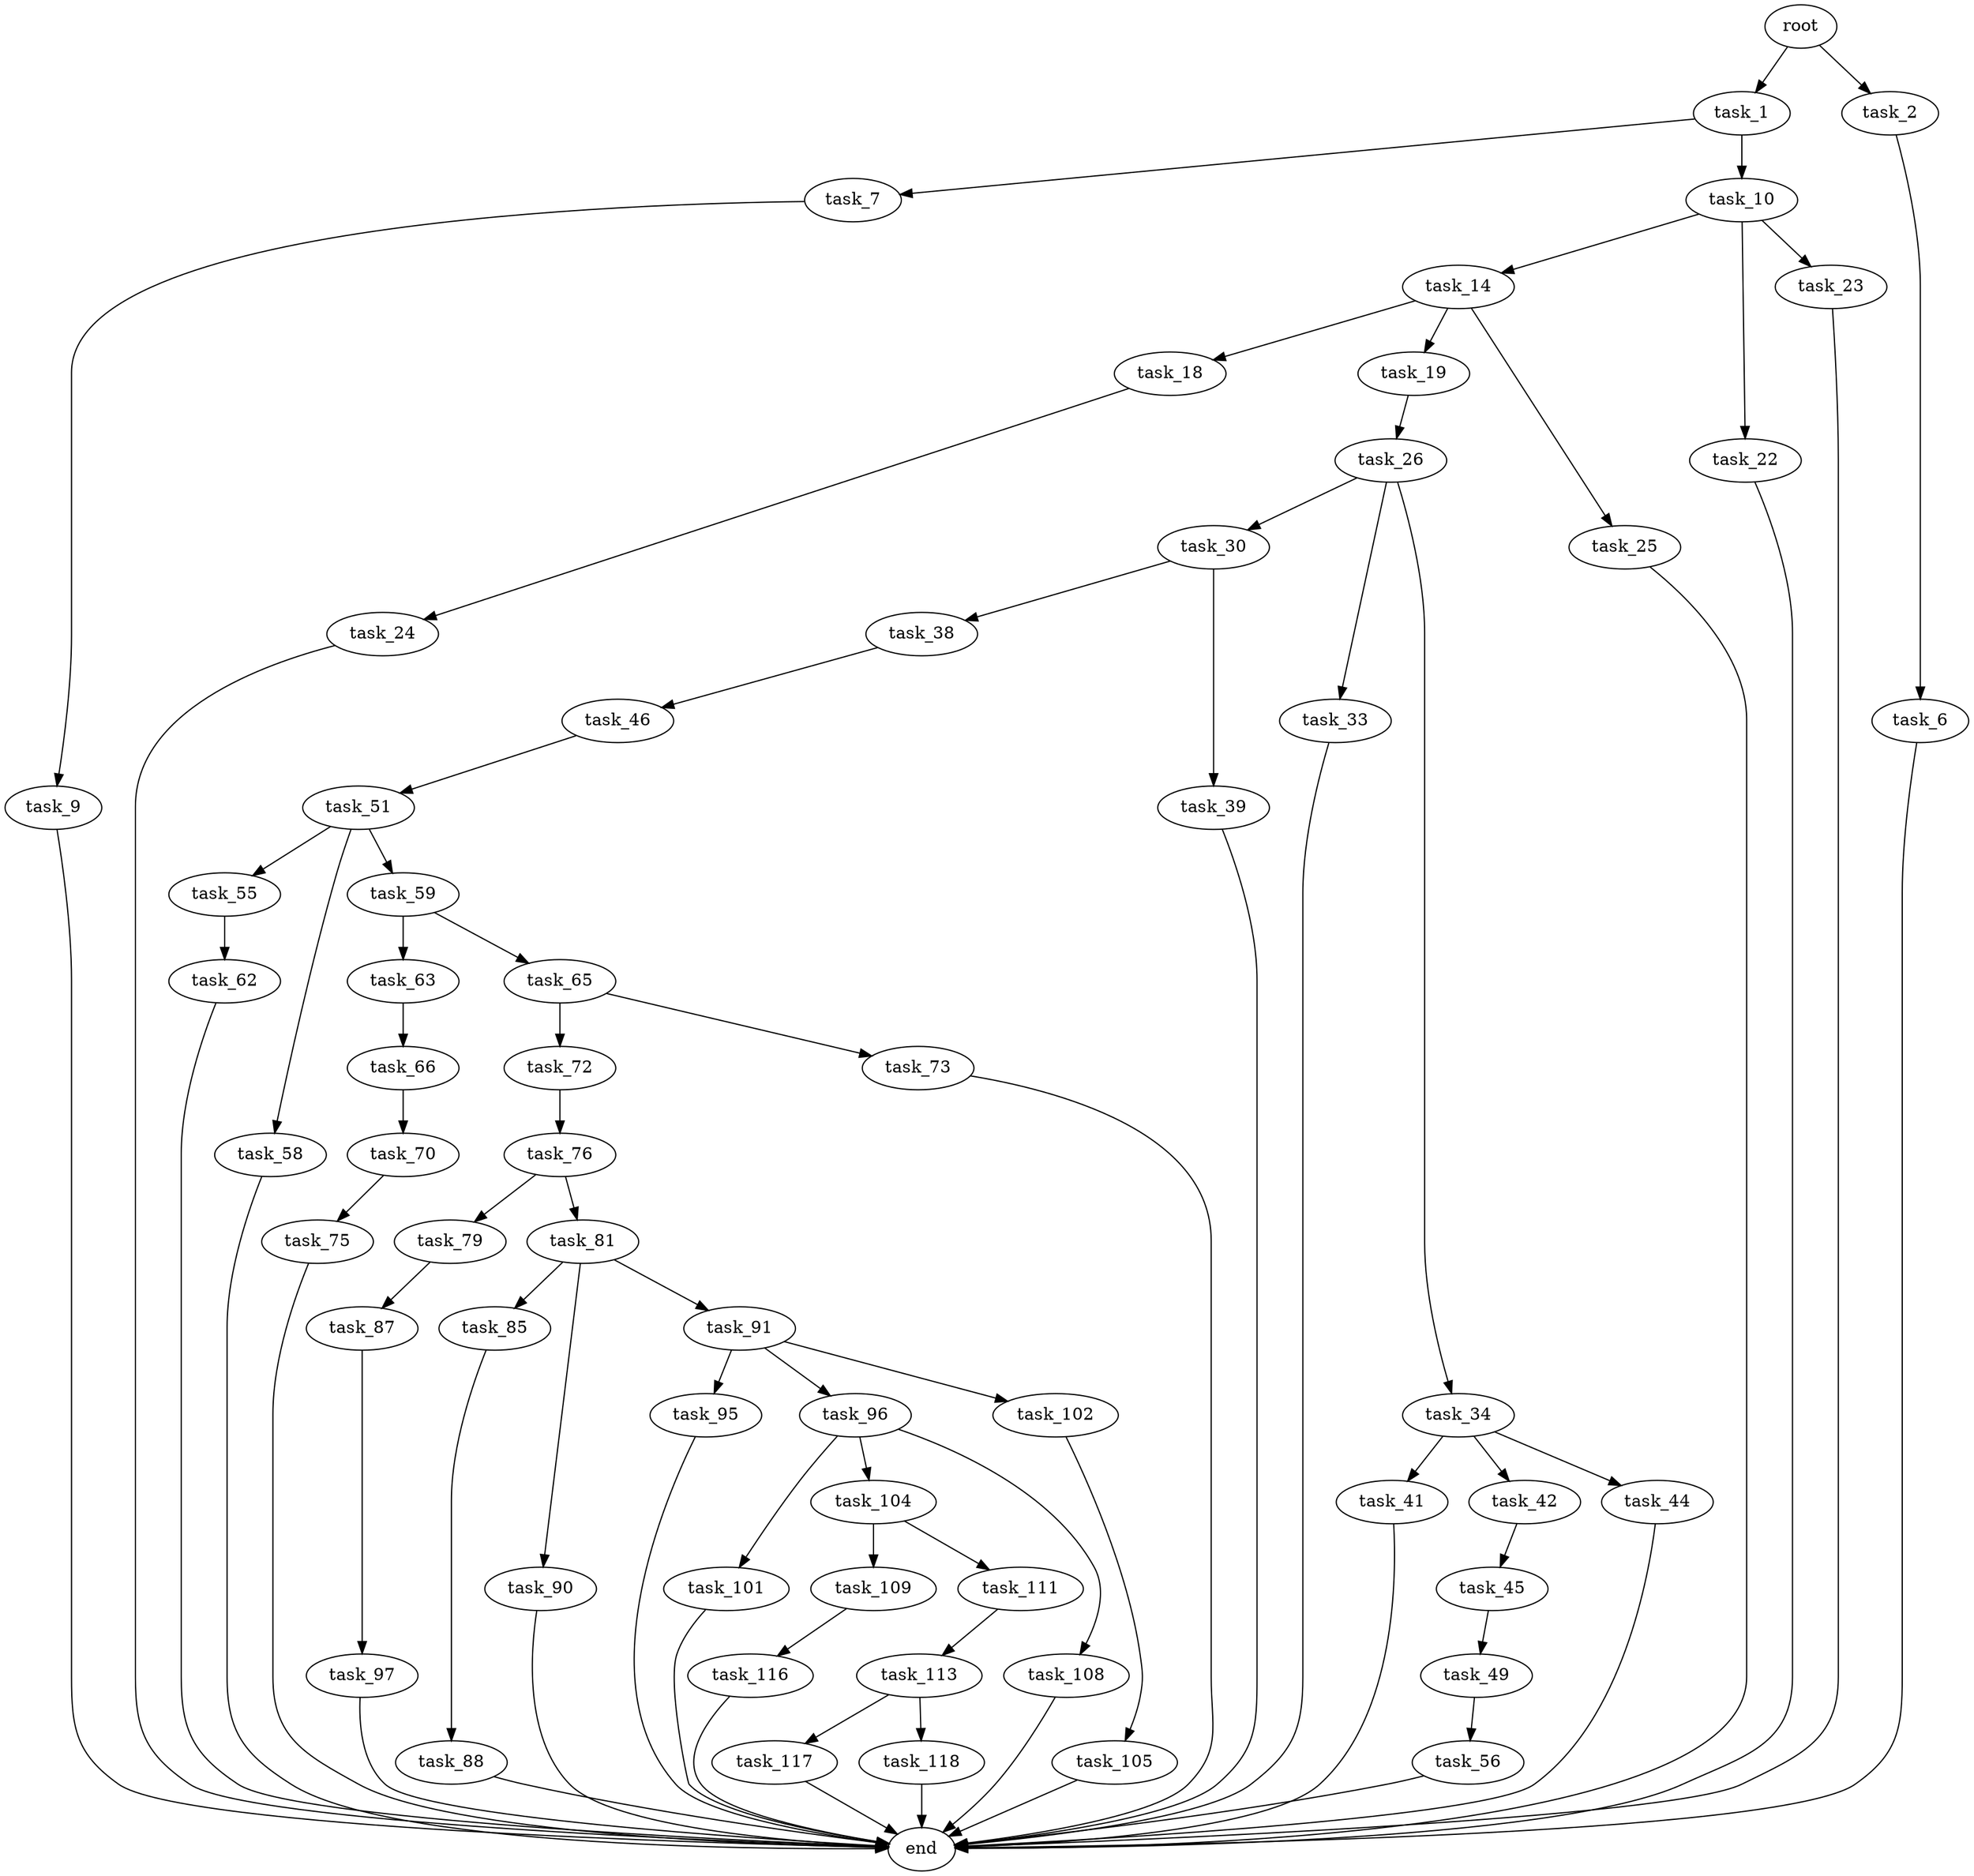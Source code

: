 digraph G {
  root [size="0.000000"];
  task_1 [size="11909304632.000000"];
  task_2 [size="782757789696.000000"];
  task_6 [size="1917963590.000000"];
  task_7 [size="198183463365.000000"];
  task_9 [size="642310185671.000000"];
  task_10 [size="8589934592.000000"];
  task_14 [size="8923032716.000000"];
  task_18 [size="68719476736.000000"];
  task_19 [size="12099721772.000000"];
  task_22 [size="782757789696.000000"];
  task_23 [size="41990514566.000000"];
  task_24 [size="3755312440.000000"];
  task_25 [size="68719476736.000000"];
  task_26 [size="549755813888.000000"];
  task_30 [size="15501660442.000000"];
  task_33 [size="1073741824000.000000"];
  task_34 [size="1073741824000.000000"];
  task_38 [size="1073741824000.000000"];
  task_39 [size="134217728000.000000"];
  task_41 [size="172944456691.000000"];
  task_42 [size="28991029248.000000"];
  task_44 [size="2938873943.000000"];
  task_45 [size="68719476736.000000"];
  task_46 [size="134217728000.000000"];
  task_49 [size="127575956858.000000"];
  task_51 [size="33469194432.000000"];
  task_55 [size="549755813888.000000"];
  task_56 [size="197255516047.000000"];
  task_58 [size="13030065100.000000"];
  task_59 [size="19848896735.000000"];
  task_62 [size="28991029248.000000"];
  task_63 [size="28991029248.000000"];
  task_65 [size="18811800667.000000"];
  task_66 [size="231928233984.000000"];
  task_70 [size="231928233984.000000"];
  task_72 [size="368293445632.000000"];
  task_73 [size="19386336682.000000"];
  task_75 [size="40709961124.000000"];
  task_76 [size="1084962084.000000"];
  task_79 [size="1195252304.000000"];
  task_81 [size="22309157094.000000"];
  task_85 [size="570048225584.000000"];
  task_87 [size="281318025488.000000"];
  task_88 [size="368293445632.000000"];
  task_90 [size="1073741824000.000000"];
  task_91 [size="231928233984.000000"];
  task_95 [size="68719476736.000000"];
  task_96 [size="27168093254.000000"];
  task_97 [size="433643087835.000000"];
  task_101 [size="134791485378.000000"];
  task_102 [size="1073741824000.000000"];
  task_104 [size="134217728000.000000"];
  task_105 [size="15487987890.000000"];
  task_108 [size="7539085748.000000"];
  task_109 [size="96699372586.000000"];
  task_111 [size="18489814206.000000"];
  task_113 [size="1073741824000.000000"];
  task_116 [size="25355819114.000000"];
  task_117 [size="271076399697.000000"];
  task_118 [size="549755813888.000000"];
  end [size="0.000000"];

  root -> task_1 [size="1.000000"];
  root -> task_2 [size="1.000000"];
  task_1 -> task_7 [size="209715200.000000"];
  task_1 -> task_10 [size="209715200.000000"];
  task_2 -> task_6 [size="679477248.000000"];
  task_6 -> end [size="1.000000"];
  task_7 -> task_9 [size="134217728.000000"];
  task_9 -> end [size="1.000000"];
  task_10 -> task_14 [size="33554432.000000"];
  task_10 -> task_22 [size="33554432.000000"];
  task_10 -> task_23 [size="33554432.000000"];
  task_14 -> task_18 [size="301989888.000000"];
  task_14 -> task_19 [size="301989888.000000"];
  task_14 -> task_25 [size="301989888.000000"];
  task_18 -> task_24 [size="134217728.000000"];
  task_19 -> task_26 [size="411041792.000000"];
  task_22 -> end [size="1.000000"];
  task_23 -> end [size="1.000000"];
  task_24 -> end [size="1.000000"];
  task_25 -> end [size="1.000000"];
  task_26 -> task_30 [size="536870912.000000"];
  task_26 -> task_33 [size="536870912.000000"];
  task_26 -> task_34 [size="536870912.000000"];
  task_30 -> task_38 [size="301989888.000000"];
  task_30 -> task_39 [size="301989888.000000"];
  task_33 -> end [size="1.000000"];
  task_34 -> task_41 [size="838860800.000000"];
  task_34 -> task_42 [size="838860800.000000"];
  task_34 -> task_44 [size="838860800.000000"];
  task_38 -> task_46 [size="838860800.000000"];
  task_39 -> end [size="1.000000"];
  task_41 -> end [size="1.000000"];
  task_42 -> task_45 [size="75497472.000000"];
  task_44 -> end [size="1.000000"];
  task_45 -> task_49 [size="134217728.000000"];
  task_46 -> task_51 [size="209715200.000000"];
  task_49 -> task_56 [size="301989888.000000"];
  task_51 -> task_55 [size="679477248.000000"];
  task_51 -> task_58 [size="679477248.000000"];
  task_51 -> task_59 [size="679477248.000000"];
  task_55 -> task_62 [size="536870912.000000"];
  task_56 -> end [size="1.000000"];
  task_58 -> end [size="1.000000"];
  task_59 -> task_63 [size="33554432.000000"];
  task_59 -> task_65 [size="33554432.000000"];
  task_62 -> end [size="1.000000"];
  task_63 -> task_66 [size="75497472.000000"];
  task_65 -> task_72 [size="411041792.000000"];
  task_65 -> task_73 [size="411041792.000000"];
  task_66 -> task_70 [size="301989888.000000"];
  task_70 -> task_75 [size="301989888.000000"];
  task_72 -> task_76 [size="411041792.000000"];
  task_73 -> end [size="1.000000"];
  task_75 -> end [size="1.000000"];
  task_76 -> task_79 [size="75497472.000000"];
  task_76 -> task_81 [size="75497472.000000"];
  task_79 -> task_87 [size="33554432.000000"];
  task_81 -> task_85 [size="411041792.000000"];
  task_81 -> task_90 [size="411041792.000000"];
  task_81 -> task_91 [size="411041792.000000"];
  task_85 -> task_88 [size="679477248.000000"];
  task_87 -> task_97 [size="536870912.000000"];
  task_88 -> end [size="1.000000"];
  task_90 -> end [size="1.000000"];
  task_91 -> task_95 [size="301989888.000000"];
  task_91 -> task_96 [size="301989888.000000"];
  task_91 -> task_102 [size="301989888.000000"];
  task_95 -> end [size="1.000000"];
  task_96 -> task_101 [size="33554432.000000"];
  task_96 -> task_104 [size="33554432.000000"];
  task_96 -> task_108 [size="33554432.000000"];
  task_97 -> end [size="1.000000"];
  task_101 -> end [size="1.000000"];
  task_102 -> task_105 [size="838860800.000000"];
  task_104 -> task_109 [size="209715200.000000"];
  task_104 -> task_111 [size="209715200.000000"];
  task_105 -> end [size="1.000000"];
  task_108 -> end [size="1.000000"];
  task_109 -> task_116 [size="301989888.000000"];
  task_111 -> task_113 [size="301989888.000000"];
  task_113 -> task_117 [size="838860800.000000"];
  task_113 -> task_118 [size="838860800.000000"];
  task_116 -> end [size="1.000000"];
  task_117 -> end [size="1.000000"];
  task_118 -> end [size="1.000000"];
}

